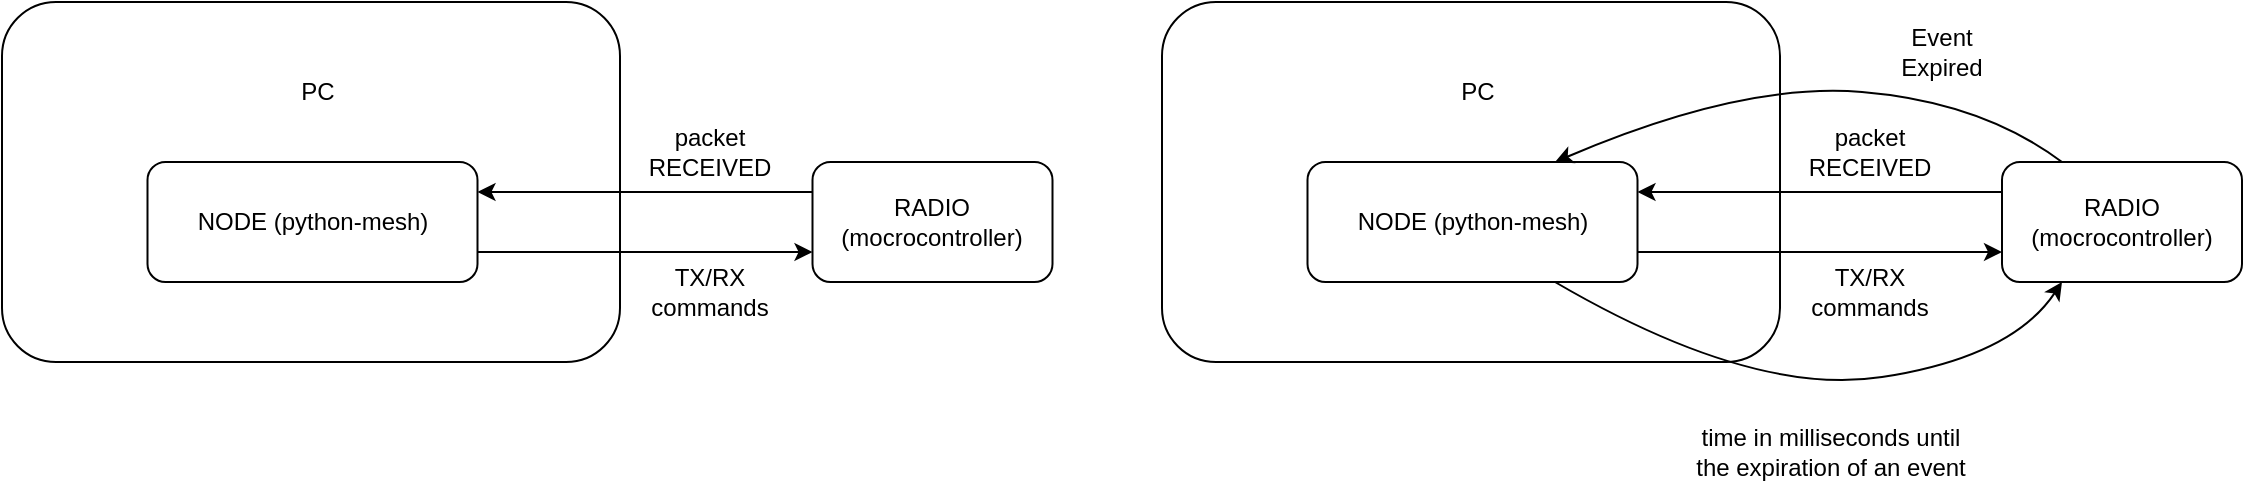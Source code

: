 <mxfile version="22.0.8" type="device">
  <diagram name="Page-1" id="KlvEnKaH80MnedppGRc2">
    <mxGraphModel dx="2509" dy="1992" grid="1" gridSize="10" guides="1" tooltips="1" connect="1" arrows="1" fold="1" page="1" pageScale="1" pageWidth="850" pageHeight="1100" math="0" shadow="0">
      <root>
        <mxCell id="0" />
        <mxCell id="1" parent="0" />
        <mxCell id="5GX03P-zafsoe844LOTe-1" value="" style="rounded=1;whiteSpace=wrap;html=1;" vertex="1" parent="1">
          <mxGeometry x="-210" y="-570" width="309" height="180" as="geometry" />
        </mxCell>
        <mxCell id="5GX03P-zafsoe844LOTe-2" value="NODE (python-mesh)" style="rounded=1;whiteSpace=wrap;html=1;" vertex="1" parent="1">
          <mxGeometry x="-137.25" y="-490" width="165" height="60" as="geometry" />
        </mxCell>
        <mxCell id="5GX03P-zafsoe844LOTe-3" value="PC" style="text;html=1;strokeColor=none;fillColor=none;align=center;verticalAlign=middle;whiteSpace=wrap;rounded=0;" vertex="1" parent="1">
          <mxGeometry x="-82.25" y="-540" width="60" height="30" as="geometry" />
        </mxCell>
        <mxCell id="5GX03P-zafsoe844LOTe-4" value="RADIO (mocrocontroller)" style="rounded=1;whiteSpace=wrap;html=1;" vertex="1" parent="1">
          <mxGeometry x="195.25" y="-490" width="120" height="60" as="geometry" />
        </mxCell>
        <mxCell id="5GX03P-zafsoe844LOTe-5" value="" style="endArrow=classic;html=1;rounded=0;exitX=1;exitY=0.75;exitDx=0;exitDy=0;entryX=0;entryY=0.75;entryDx=0;entryDy=0;" edge="1" parent="1" source="5GX03P-zafsoe844LOTe-2" target="5GX03P-zafsoe844LOTe-4">
          <mxGeometry width="50" height="50" relative="1" as="geometry">
            <mxPoint x="160.25" y="-330" as="sourcePoint" />
            <mxPoint x="210.25" y="-380" as="targetPoint" />
          </mxGeometry>
        </mxCell>
        <mxCell id="5GX03P-zafsoe844LOTe-6" value="" style="endArrow=classic;html=1;rounded=0;entryX=1;entryY=0.25;entryDx=0;entryDy=0;exitX=0;exitY=0.25;exitDx=0;exitDy=0;" edge="1" parent="1" source="5GX03P-zafsoe844LOTe-4" target="5GX03P-zafsoe844LOTe-2">
          <mxGeometry width="50" height="50" relative="1" as="geometry">
            <mxPoint x="150.25" y="-310" as="sourcePoint" />
            <mxPoint x="200.25" y="-360" as="targetPoint" />
          </mxGeometry>
        </mxCell>
        <mxCell id="5GX03P-zafsoe844LOTe-7" value="TX/RX commands" style="text;html=1;strokeColor=none;fillColor=none;align=center;verticalAlign=middle;whiteSpace=wrap;rounded=0;" vertex="1" parent="1">
          <mxGeometry x="114" y="-440" width="60" height="30" as="geometry" />
        </mxCell>
        <mxCell id="5GX03P-zafsoe844LOTe-8" value="packet RECEIVED" style="text;html=1;strokeColor=none;fillColor=none;align=center;verticalAlign=middle;whiteSpace=wrap;rounded=0;" vertex="1" parent="1">
          <mxGeometry x="114" y="-510" width="60" height="30" as="geometry" />
        </mxCell>
        <mxCell id="5GX03P-zafsoe844LOTe-9" value="" style="rounded=1;whiteSpace=wrap;html=1;" vertex="1" parent="1">
          <mxGeometry x="370" y="-570" width="309" height="180" as="geometry" />
        </mxCell>
        <mxCell id="5GX03P-zafsoe844LOTe-10" value="NODE (python-mesh)" style="rounded=1;whiteSpace=wrap;html=1;" vertex="1" parent="1">
          <mxGeometry x="442.75" y="-490.0" width="165" height="60" as="geometry" />
        </mxCell>
        <mxCell id="5GX03P-zafsoe844LOTe-11" value="PC" style="text;html=1;strokeColor=none;fillColor=none;align=center;verticalAlign=middle;whiteSpace=wrap;rounded=0;" vertex="1" parent="1">
          <mxGeometry x="497.75" y="-540" width="60" height="30" as="geometry" />
        </mxCell>
        <mxCell id="5GX03P-zafsoe844LOTe-12" value="RADIO (mocrocontroller)" style="rounded=1;whiteSpace=wrap;html=1;" vertex="1" parent="1">
          <mxGeometry x="790" y="-490.0" width="120" height="60" as="geometry" />
        </mxCell>
        <mxCell id="5GX03P-zafsoe844LOTe-13" value="" style="endArrow=classic;html=1;rounded=0;exitX=1;exitY=0.75;exitDx=0;exitDy=0;entryX=0;entryY=0.75;entryDx=0;entryDy=0;" edge="1" parent="1" source="5GX03P-zafsoe844LOTe-10" target="5GX03P-zafsoe844LOTe-12">
          <mxGeometry width="50" height="50" relative="1" as="geometry">
            <mxPoint x="740.25" y="-330" as="sourcePoint" />
            <mxPoint x="790.25" y="-380" as="targetPoint" />
          </mxGeometry>
        </mxCell>
        <mxCell id="5GX03P-zafsoe844LOTe-14" value="" style="endArrow=classic;html=1;rounded=0;entryX=1;entryY=0.25;entryDx=0;entryDy=0;exitX=0;exitY=0.25;exitDx=0;exitDy=0;" edge="1" parent="1" source="5GX03P-zafsoe844LOTe-12" target="5GX03P-zafsoe844LOTe-10">
          <mxGeometry width="50" height="50" relative="1" as="geometry">
            <mxPoint x="730.25" y="-310" as="sourcePoint" />
            <mxPoint x="780.25" y="-360" as="targetPoint" />
          </mxGeometry>
        </mxCell>
        <mxCell id="5GX03P-zafsoe844LOTe-15" value="TX/RX commands" style="text;html=1;strokeColor=none;fillColor=none;align=center;verticalAlign=middle;whiteSpace=wrap;rounded=0;" vertex="1" parent="1">
          <mxGeometry x="694" y="-440.0" width="60" height="30" as="geometry" />
        </mxCell>
        <mxCell id="5GX03P-zafsoe844LOTe-16" value="packet RECEIVED" style="text;html=1;strokeColor=none;fillColor=none;align=center;verticalAlign=middle;whiteSpace=wrap;rounded=0;" vertex="1" parent="1">
          <mxGeometry x="694" y="-510.0" width="60" height="30" as="geometry" />
        </mxCell>
        <mxCell id="5GX03P-zafsoe844LOTe-17" value="" style="curved=1;endArrow=classic;html=1;rounded=0;exitX=0.25;exitY=0;exitDx=0;exitDy=0;entryX=0.75;entryY=0;entryDx=0;entryDy=0;" edge="1" parent="1" source="5GX03P-zafsoe844LOTe-12" target="5GX03P-zafsoe844LOTe-10">
          <mxGeometry width="50" height="50" relative="1" as="geometry">
            <mxPoint x="810" y="-520" as="sourcePoint" />
            <mxPoint x="860" y="-570" as="targetPoint" />
            <Array as="points">
              <mxPoint x="780" y="-520" />
              <mxPoint x="660" y="-530" />
            </Array>
          </mxGeometry>
        </mxCell>
        <mxCell id="5GX03P-zafsoe844LOTe-18" value="Event Expired" style="text;html=1;strokeColor=none;fillColor=none;align=center;verticalAlign=middle;whiteSpace=wrap;rounded=0;" vertex="1" parent="1">
          <mxGeometry x="730" y="-560" width="60" height="30" as="geometry" />
        </mxCell>
        <mxCell id="5GX03P-zafsoe844LOTe-19" value="" style="curved=1;endArrow=classic;html=1;rounded=0;exitX=0.75;exitY=1;exitDx=0;exitDy=0;entryX=0.25;entryY=1;entryDx=0;entryDy=0;" edge="1" parent="1" source="5GX03P-zafsoe844LOTe-10" target="5GX03P-zafsoe844LOTe-12">
          <mxGeometry width="50" height="50" relative="1" as="geometry">
            <mxPoint x="660" y="-310" as="sourcePoint" />
            <mxPoint x="710" y="-360" as="targetPoint" />
            <Array as="points">
              <mxPoint x="665" y="-372.45" />
              <mxPoint x="795" y="-392.45" />
            </Array>
          </mxGeometry>
        </mxCell>
        <mxCell id="5GX03P-zafsoe844LOTe-20" value="time in milliseconds until the expiration of an event" style="text;html=1;strokeColor=none;fillColor=none;align=center;verticalAlign=middle;whiteSpace=wrap;rounded=0;" vertex="1" parent="1">
          <mxGeometry x="630" y="-360" width="149" height="30" as="geometry" />
        </mxCell>
      </root>
    </mxGraphModel>
  </diagram>
</mxfile>
